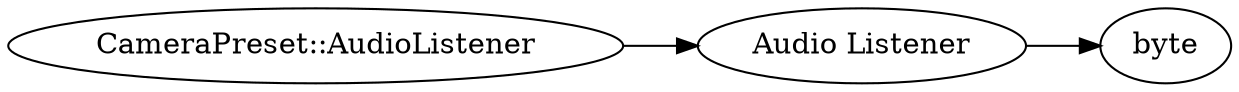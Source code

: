 digraph "CameraPreset::AudioListener" {
rankdir = LR
62
62 -> 63
63 -> 64

62 [label="CameraPreset::AudioListener",comment="name: \"CameraPreset::AudioListener\", typeName: \"\", id: 62, branchId: 0, recurseId: -1, attributes: 0, notes: \"\""];
63 [label="Audio Listener",comment="name: \"Audio Listener\", typeName: \"\", id: 63, branchId: 0, recurseId: -1, attributes: 0, notes: \"\""];
64 [label="byte",comment="name: \"byte\", typeName: \"\", id: 64, branchId: 0, recurseId: -1, attributes: 512, notes: \"\""];
{ rank = max;64}

}
